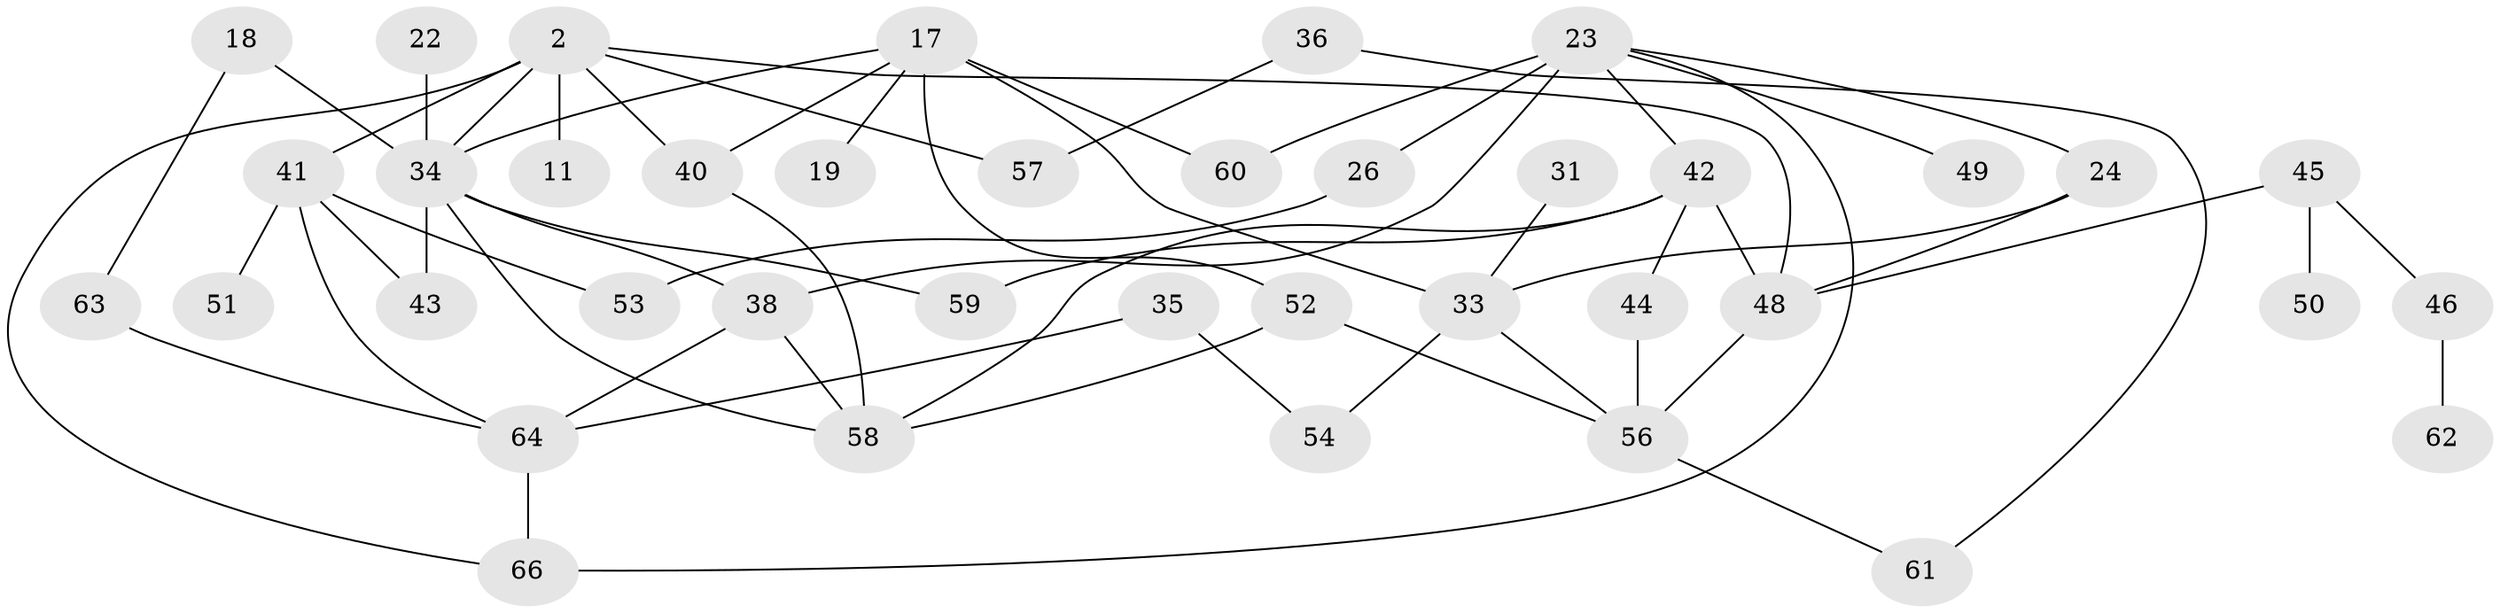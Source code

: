 // original degree distribution, {4: 0.06060606060606061, 8: 0.015151515151515152, 5: 0.12121212121212122, 3: 0.21212121212121213, 6: 0.015151515151515152, 7: 0.030303030303030304, 1: 0.18181818181818182, 2: 0.36363636363636365}
// Generated by graph-tools (version 1.1) at 2025/45/03/04/25 21:45:29]
// undirected, 39 vertices, 59 edges
graph export_dot {
graph [start="1"]
  node [color=gray90,style=filled];
  2;
  11;
  17 [super="+8"];
  18;
  19;
  22;
  23 [super="+21"];
  24;
  26;
  31;
  33 [super="+14"];
  34 [super="+9+1+16"];
  35;
  36;
  38 [super="+15+5"];
  40 [super="+12"];
  41 [super="+39"];
  42 [super="+13+30"];
  43 [super="+27+37"];
  44;
  45;
  46;
  48 [super="+3"];
  49;
  50;
  51;
  52;
  53;
  54;
  56 [super="+25+28"];
  57 [super="+7"];
  58 [super="+47+29"];
  59;
  60;
  61;
  62;
  63;
  64 [super="+10"];
  66 [super="+65+32"];
  2 -- 11;
  2 -- 34 [weight=2];
  2 -- 41;
  2 -- 48;
  2 -- 57;
  2 -- 66;
  2 -- 40;
  17 -- 19;
  17 -- 33 [weight=2];
  17 -- 34;
  17 -- 52;
  17 -- 60;
  17 -- 40;
  18 -- 63;
  18 -- 34;
  22 -- 34;
  23 -- 49;
  23 -- 60;
  23 -- 24;
  23 -- 38 [weight=2];
  23 -- 26;
  23 -- 42;
  23 -- 66;
  24 -- 33;
  24 -- 48;
  26 -- 53;
  31 -- 33;
  33 -- 54;
  33 -- 56;
  34 -- 59;
  34 -- 38 [weight=2];
  34 -- 43;
  34 -- 58;
  35 -- 54;
  35 -- 64;
  36 -- 61;
  36 -- 57;
  38 -- 64 [weight=2];
  38 -- 58;
  40 -- 58;
  41 -- 51;
  41 -- 43 [weight=2];
  41 -- 64 [weight=2];
  41 -- 53;
  42 -- 48;
  42 -- 59;
  42 -- 44;
  42 -- 58;
  44 -- 56;
  45 -- 46;
  45 -- 50;
  45 -- 48;
  46 -- 62;
  48 -- 56;
  52 -- 56;
  52 -- 58;
  56 -- 61;
  63 -- 64;
  64 -- 66;
}
